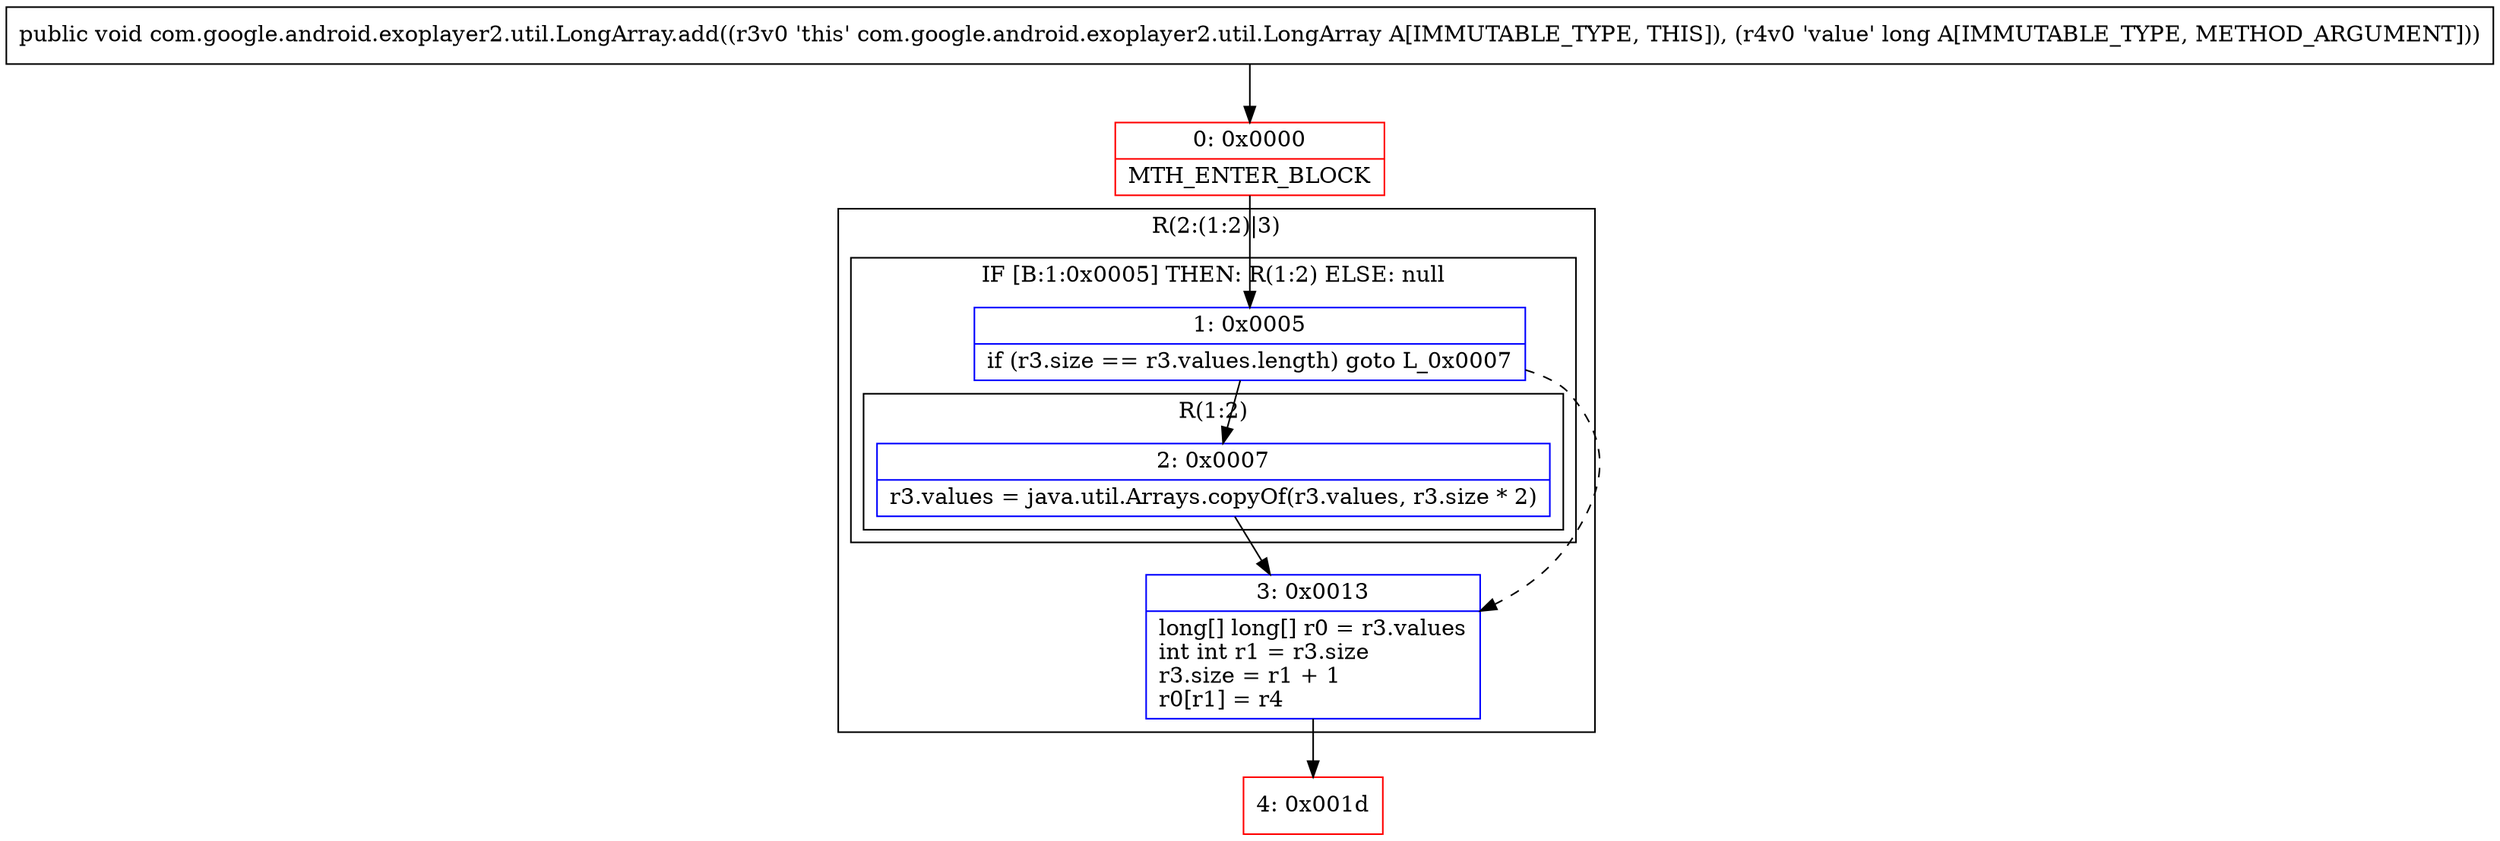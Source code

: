 digraph "CFG forcom.google.android.exoplayer2.util.LongArray.add(J)V" {
subgraph cluster_Region_2026372210 {
label = "R(2:(1:2)|3)";
node [shape=record,color=blue];
subgraph cluster_IfRegion_2057562743 {
label = "IF [B:1:0x0005] THEN: R(1:2) ELSE: null";
node [shape=record,color=blue];
Node_1 [shape=record,label="{1\:\ 0x0005|if (r3.size == r3.values.length) goto L_0x0007\l}"];
subgraph cluster_Region_1466504754 {
label = "R(1:2)";
node [shape=record,color=blue];
Node_2 [shape=record,label="{2\:\ 0x0007|r3.values = java.util.Arrays.copyOf(r3.values, r3.size * 2)\l}"];
}
}
Node_3 [shape=record,label="{3\:\ 0x0013|long[] long[] r0 = r3.values\lint int r1 = r3.size\lr3.size = r1 + 1\lr0[r1] = r4\l}"];
}
Node_0 [shape=record,color=red,label="{0\:\ 0x0000|MTH_ENTER_BLOCK\l}"];
Node_4 [shape=record,color=red,label="{4\:\ 0x001d}"];
MethodNode[shape=record,label="{public void com.google.android.exoplayer2.util.LongArray.add((r3v0 'this' com.google.android.exoplayer2.util.LongArray A[IMMUTABLE_TYPE, THIS]), (r4v0 'value' long A[IMMUTABLE_TYPE, METHOD_ARGUMENT])) }"];
MethodNode -> Node_0;
Node_1 -> Node_2;
Node_1 -> Node_3[style=dashed];
Node_2 -> Node_3;
Node_3 -> Node_4;
Node_0 -> Node_1;
}

